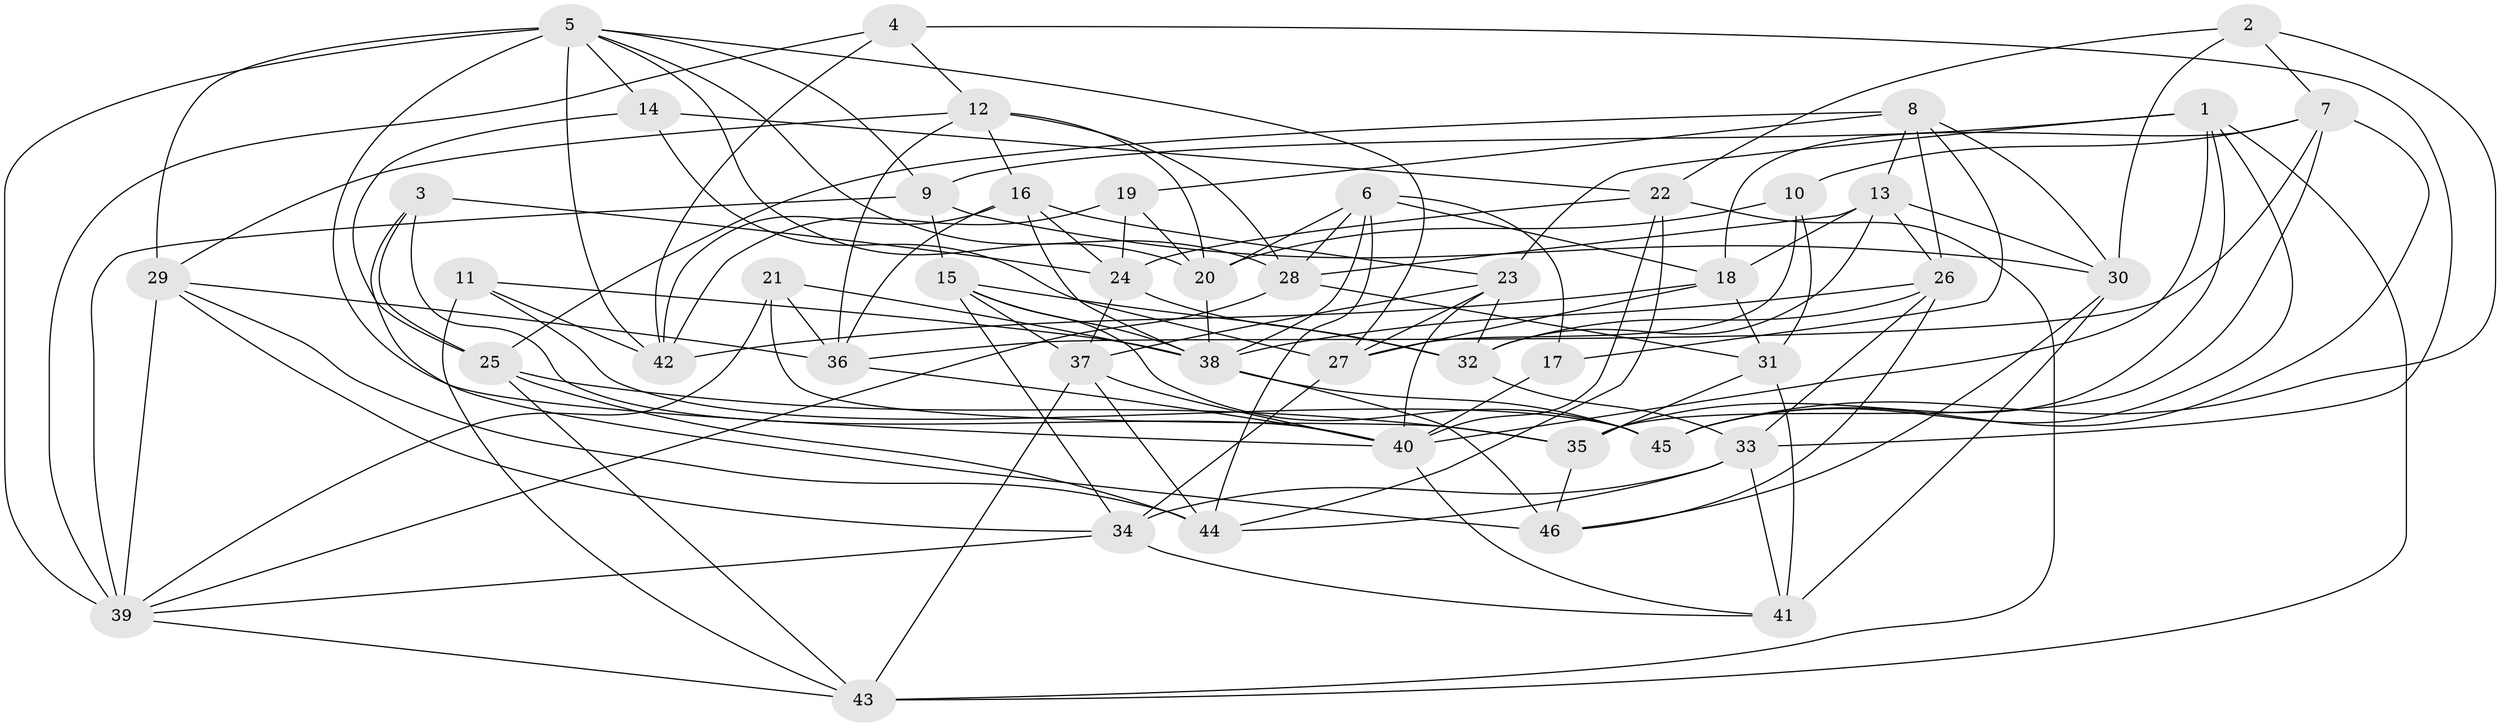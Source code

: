 // original degree distribution, {4: 1.0}
// Generated by graph-tools (version 1.1) at 2025/26/03/09/25 03:26:53]
// undirected, 46 vertices, 132 edges
graph export_dot {
graph [start="1"]
  node [color=gray90,style=filled];
  1;
  2;
  3;
  4;
  5;
  6;
  7;
  8;
  9;
  10;
  11;
  12;
  13;
  14;
  15;
  16;
  17;
  18;
  19;
  20;
  21;
  22;
  23;
  24;
  25;
  26;
  27;
  28;
  29;
  30;
  31;
  32;
  33;
  34;
  35;
  36;
  37;
  38;
  39;
  40;
  41;
  42;
  43;
  44;
  45;
  46;
  1 -- 9 [weight=1.0];
  1 -- 23 [weight=1.0];
  1 -- 35 [weight=1.0];
  1 -- 40 [weight=1.0];
  1 -- 43 [weight=1.0];
  1 -- 45 [weight=1.0];
  2 -- 7 [weight=1.0];
  2 -- 22 [weight=1.0];
  2 -- 30 [weight=1.0];
  2 -- 45 [weight=1.0];
  3 -- 24 [weight=1.0];
  3 -- 25 [weight=1.0];
  3 -- 40 [weight=1.0];
  3 -- 46 [weight=1.0];
  4 -- 12 [weight=1.0];
  4 -- 33 [weight=1.0];
  4 -- 39 [weight=1.0];
  4 -- 42 [weight=1.0];
  5 -- 9 [weight=1.0];
  5 -- 14 [weight=1.0];
  5 -- 20 [weight=1.0];
  5 -- 27 [weight=1.0];
  5 -- 28 [weight=1.0];
  5 -- 29 [weight=1.0];
  5 -- 39 [weight=2.0];
  5 -- 40 [weight=1.0];
  5 -- 42 [weight=1.0];
  6 -- 17 [weight=1.0];
  6 -- 18 [weight=1.0];
  6 -- 20 [weight=1.0];
  6 -- 28 [weight=1.0];
  6 -- 38 [weight=1.0];
  6 -- 44 [weight=1.0];
  7 -- 10 [weight=1.0];
  7 -- 18 [weight=1.0];
  7 -- 35 [weight=1.0];
  7 -- 36 [weight=1.0];
  7 -- 45 [weight=1.0];
  8 -- 13 [weight=1.0];
  8 -- 17 [weight=1.0];
  8 -- 19 [weight=1.0];
  8 -- 25 [weight=1.0];
  8 -- 26 [weight=1.0];
  8 -- 30 [weight=1.0];
  9 -- 15 [weight=1.0];
  9 -- 30 [weight=1.0];
  9 -- 39 [weight=2.0];
  10 -- 20 [weight=1.0];
  10 -- 27 [weight=1.0];
  10 -- 31 [weight=1.0];
  11 -- 38 [weight=1.0];
  11 -- 42 [weight=1.0];
  11 -- 43 [weight=1.0];
  11 -- 45 [weight=1.0];
  12 -- 16 [weight=1.0];
  12 -- 20 [weight=1.0];
  12 -- 28 [weight=1.0];
  12 -- 29 [weight=1.0];
  12 -- 36 [weight=1.0];
  13 -- 18 [weight=1.0];
  13 -- 26 [weight=1.0];
  13 -- 28 [weight=1.0];
  13 -- 30 [weight=1.0];
  13 -- 32 [weight=1.0];
  14 -- 22 [weight=1.0];
  14 -- 25 [weight=1.0];
  14 -- 27 [weight=1.0];
  15 -- 32 [weight=1.0];
  15 -- 34 [weight=1.0];
  15 -- 37 [weight=1.0];
  15 -- 38 [weight=1.0];
  15 -- 45 [weight=1.0];
  16 -- 23 [weight=1.0];
  16 -- 24 [weight=1.0];
  16 -- 36 [weight=1.0];
  16 -- 38 [weight=1.0];
  16 -- 42 [weight=1.0];
  17 -- 40 [weight=2.0];
  18 -- 27 [weight=1.0];
  18 -- 31 [weight=1.0];
  18 -- 42 [weight=1.0];
  19 -- 20 [weight=1.0];
  19 -- 24 [weight=1.0];
  19 -- 42 [weight=1.0];
  20 -- 38 [weight=1.0];
  21 -- 35 [weight=1.0];
  21 -- 36 [weight=1.0];
  21 -- 38 [weight=1.0];
  21 -- 39 [weight=1.0];
  22 -- 24 [weight=1.0];
  22 -- 40 [weight=1.0];
  22 -- 43 [weight=1.0];
  22 -- 44 [weight=1.0];
  23 -- 27 [weight=1.0];
  23 -- 32 [weight=1.0];
  23 -- 37 [weight=1.0];
  23 -- 40 [weight=1.0];
  24 -- 32 [weight=1.0];
  24 -- 37 [weight=1.0];
  25 -- 35 [weight=1.0];
  25 -- 43 [weight=1.0];
  25 -- 44 [weight=1.0];
  26 -- 32 [weight=1.0];
  26 -- 33 [weight=1.0];
  26 -- 38 [weight=1.0];
  26 -- 46 [weight=1.0];
  27 -- 34 [weight=1.0];
  28 -- 31 [weight=1.0];
  28 -- 39 [weight=1.0];
  29 -- 34 [weight=1.0];
  29 -- 36 [weight=1.0];
  29 -- 39 [weight=1.0];
  29 -- 44 [weight=1.0];
  30 -- 41 [weight=1.0];
  30 -- 46 [weight=1.0];
  31 -- 35 [weight=1.0];
  31 -- 41 [weight=2.0];
  32 -- 33 [weight=1.0];
  33 -- 34 [weight=1.0];
  33 -- 41 [weight=1.0];
  33 -- 44 [weight=1.0];
  34 -- 39 [weight=1.0];
  34 -- 41 [weight=1.0];
  35 -- 46 [weight=1.0];
  36 -- 40 [weight=1.0];
  37 -- 40 [weight=1.0];
  37 -- 43 [weight=1.0];
  37 -- 44 [weight=1.0];
  38 -- 45 [weight=1.0];
  38 -- 46 [weight=2.0];
  39 -- 43 [weight=1.0];
  40 -- 41 [weight=1.0];
}
